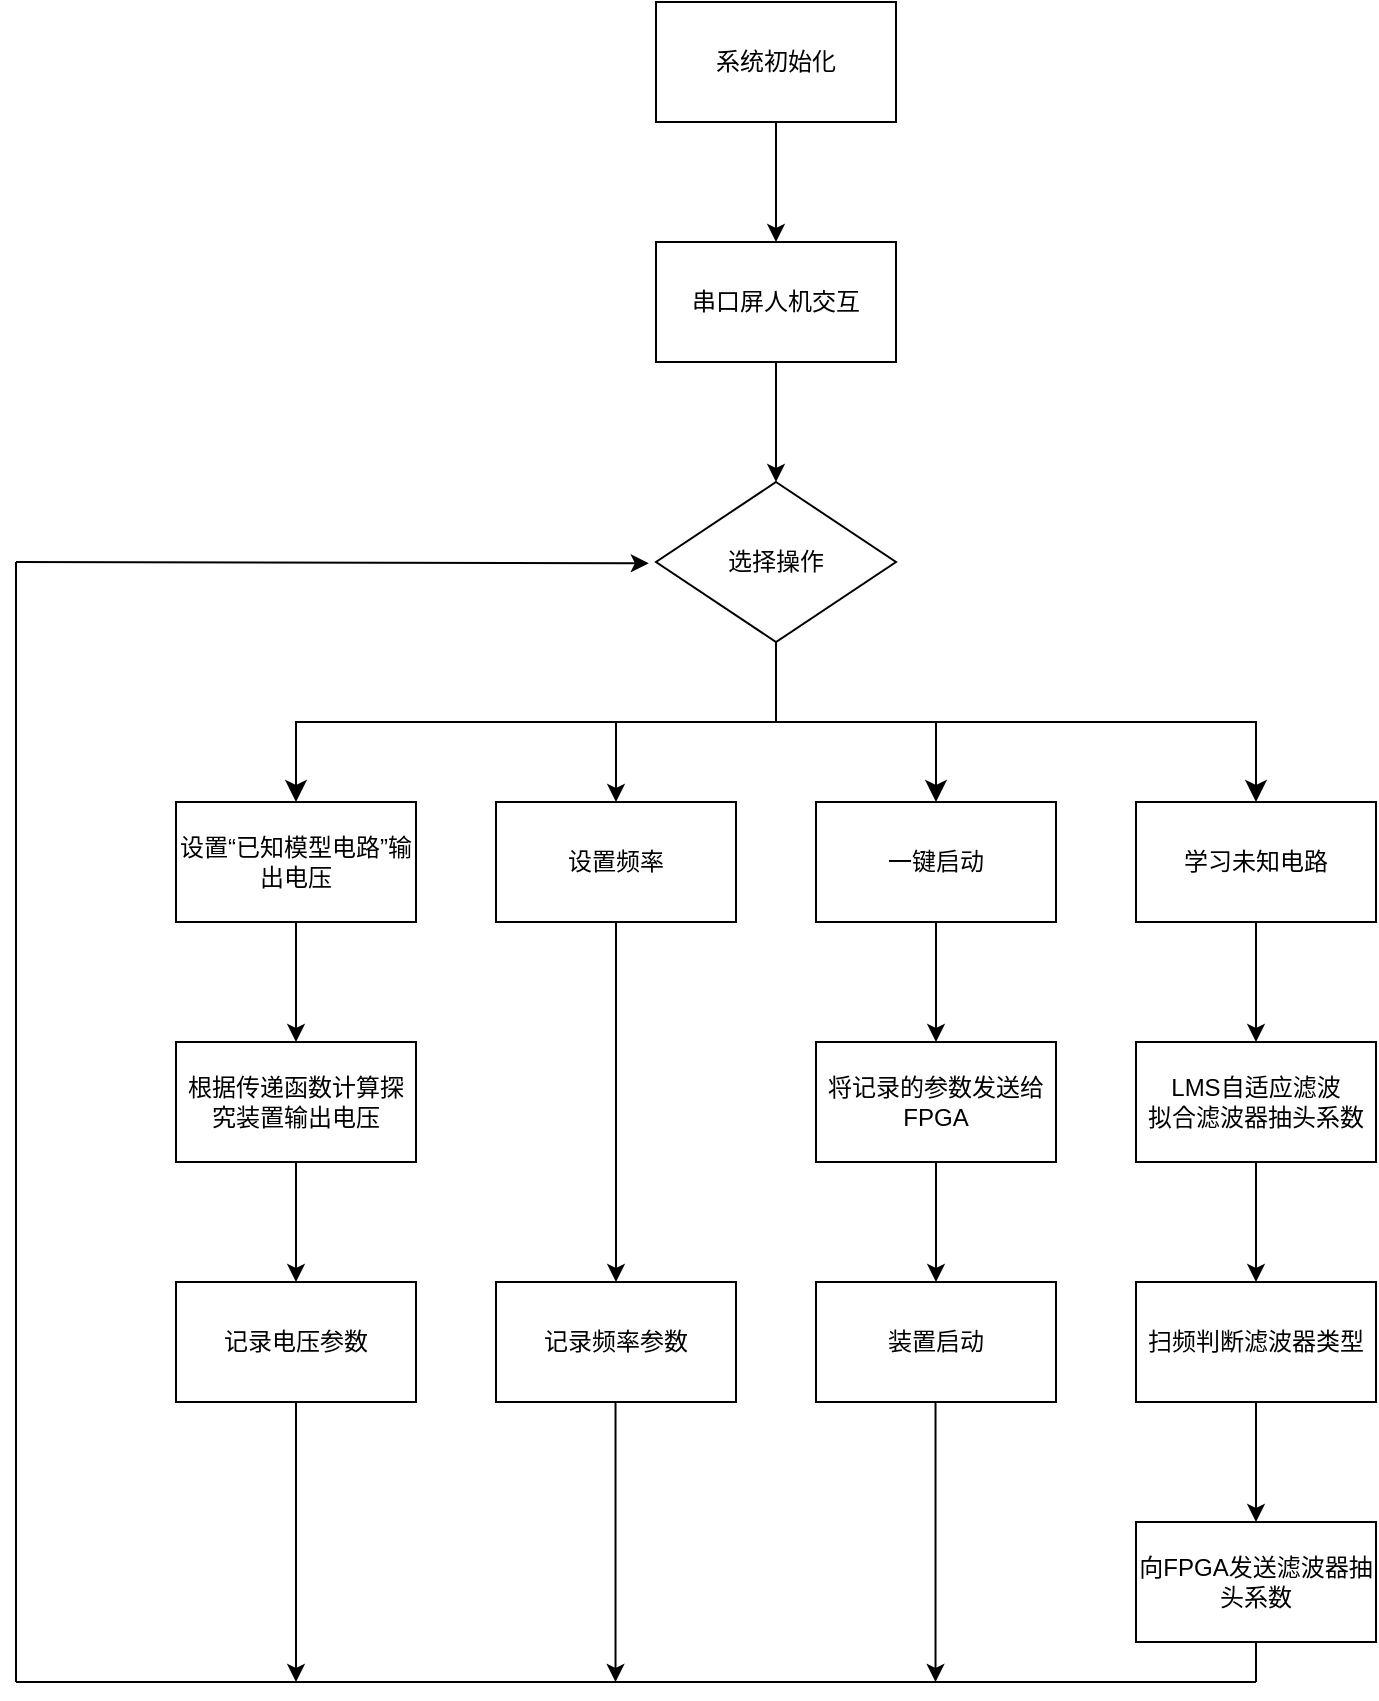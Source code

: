 <mxfile version="28.0.7">
  <diagram name="第 1 页" id="OEPBsVr3ypO_MdgGfp47">
    <mxGraphModel dx="492" dy="271" grid="1" gridSize="10" guides="1" tooltips="1" connect="1" arrows="1" fold="1" page="1" pageScale="1" pageWidth="827" pageHeight="1169" math="0" shadow="0">
      <root>
        <mxCell id="0" />
        <mxCell id="1" parent="0" />
        <mxCell id="OJe_ocfKn3PKKARjiKHv-3" value="" style="edgeStyle=orthogonalEdgeStyle;rounded=0;orthogonalLoop=1;jettySize=auto;html=1;" parent="1" source="OJe_ocfKn3PKKARjiKHv-1" target="OJe_ocfKn3PKKARjiKHv-2" edge="1">
          <mxGeometry relative="1" as="geometry" />
        </mxCell>
        <mxCell id="OJe_ocfKn3PKKARjiKHv-1" value="系统初始化" style="rounded=0;whiteSpace=wrap;html=1;" parent="1" vertex="1">
          <mxGeometry x="360" y="120" width="120" height="60" as="geometry" />
        </mxCell>
        <mxCell id="OJe_ocfKn3PKKARjiKHv-5" value="" style="edgeStyle=orthogonalEdgeStyle;rounded=0;orthogonalLoop=1;jettySize=auto;html=1;" parent="1" source="OJe_ocfKn3PKKARjiKHv-2" target="OJe_ocfKn3PKKARjiKHv-4" edge="1">
          <mxGeometry relative="1" as="geometry" />
        </mxCell>
        <mxCell id="OJe_ocfKn3PKKARjiKHv-2" value="串口屏人机交互" style="whiteSpace=wrap;html=1;rounded=0;" parent="1" vertex="1">
          <mxGeometry x="360" y="240" width="120" height="60" as="geometry" />
        </mxCell>
        <mxCell id="OJe_ocfKn3PKKARjiKHv-7" value="" style="edgeStyle=orthogonalEdgeStyle;rounded=0;orthogonalLoop=1;jettySize=auto;html=1;" parent="1" source="OJe_ocfKn3PKKARjiKHv-4" target="OJe_ocfKn3PKKARjiKHv-6" edge="1">
          <mxGeometry relative="1" as="geometry" />
        </mxCell>
        <mxCell id="OJe_ocfKn3PKKARjiKHv-4" value="选择操作" style="rhombus;whiteSpace=wrap;html=1;rounded=0;" parent="1" vertex="1">
          <mxGeometry x="360" y="360" width="120" height="80" as="geometry" />
        </mxCell>
        <mxCell id="OJe_ocfKn3PKKARjiKHv-19" value="" style="edgeStyle=orthogonalEdgeStyle;rounded=0;orthogonalLoop=1;jettySize=auto;html=1;" parent="1" source="OJe_ocfKn3PKKARjiKHv-6" target="OJe_ocfKn3PKKARjiKHv-18" edge="1">
          <mxGeometry relative="1" as="geometry" />
        </mxCell>
        <mxCell id="OJe_ocfKn3PKKARjiKHv-6" value="设置频率" style="whiteSpace=wrap;html=1;rounded=0;" parent="1" vertex="1">
          <mxGeometry x="280" y="520" width="120" height="60" as="geometry" />
        </mxCell>
        <mxCell id="OJe_ocfKn3PKKARjiKHv-8" value="" style="edgeStyle=segmentEdgeStyle;endArrow=classic;html=1;curved=0;rounded=0;endSize=8;startSize=8;entryX=0.5;entryY=0;entryDx=0;entryDy=0;" parent="1" target="OJe_ocfKn3PKKARjiKHv-9" edge="1">
          <mxGeometry width="50" height="50" relative="1" as="geometry">
            <mxPoint x="420" y="480" as="sourcePoint" />
            <mxPoint x="600" y="520" as="targetPoint" />
          </mxGeometry>
        </mxCell>
        <mxCell id="OJe_ocfKn3PKKARjiKHv-21" value="" style="edgeStyle=orthogonalEdgeStyle;rounded=0;orthogonalLoop=1;jettySize=auto;html=1;" parent="1" source="OJe_ocfKn3PKKARjiKHv-9" target="OJe_ocfKn3PKKARjiKHv-20" edge="1">
          <mxGeometry relative="1" as="geometry" />
        </mxCell>
        <mxCell id="OJe_ocfKn3PKKARjiKHv-9" value="一键启动" style="whiteSpace=wrap;html=1;rounded=0;" parent="1" vertex="1">
          <mxGeometry x="440" y="520" width="120" height="60" as="geometry" />
        </mxCell>
        <mxCell id="OJe_ocfKn3PKKARjiKHv-15" value="" style="edgeStyle=orthogonalEdgeStyle;rounded=0;orthogonalLoop=1;jettySize=auto;html=1;" parent="1" source="OJe_ocfKn3PKKARjiKHv-10" target="OJe_ocfKn3PKKARjiKHv-14" edge="1">
          <mxGeometry relative="1" as="geometry" />
        </mxCell>
        <mxCell id="OJe_ocfKn3PKKARjiKHv-10" value="设置“已知模型电路”输出电压" style="whiteSpace=wrap;html=1;rounded=0;" parent="1" vertex="1">
          <mxGeometry x="120" y="520" width="120" height="60" as="geometry" />
        </mxCell>
        <mxCell id="OJe_ocfKn3PKKARjiKHv-11" value="" style="edgeStyle=segmentEdgeStyle;endArrow=classic;html=1;curved=0;rounded=0;endSize=8;startSize=8;entryX=0.5;entryY=0;entryDx=0;entryDy=0;" parent="1" target="OJe_ocfKn3PKKARjiKHv-10" edge="1">
          <mxGeometry width="50" height="50" relative="1" as="geometry">
            <mxPoint x="340" y="480" as="sourcePoint" />
            <mxPoint x="30" y="480" as="targetPoint" />
          </mxGeometry>
        </mxCell>
        <mxCell id="OJe_ocfKn3PKKARjiKHv-12" value="" style="edgeStyle=segmentEdgeStyle;endArrow=classic;html=1;curved=0;rounded=0;endSize=8;startSize=8;entryX=0.5;entryY=0;entryDx=0;entryDy=0;" parent="1" target="OJe_ocfKn3PKKARjiKHv-13" edge="1">
          <mxGeometry width="50" height="50" relative="1" as="geometry">
            <mxPoint x="500" y="480" as="sourcePoint" />
            <mxPoint x="640" y="520" as="targetPoint" />
          </mxGeometry>
        </mxCell>
        <mxCell id="OJe_ocfKn3PKKARjiKHv-25" value="" style="edgeStyle=orthogonalEdgeStyle;rounded=0;orthogonalLoop=1;jettySize=auto;html=1;" parent="1" source="OJe_ocfKn3PKKARjiKHv-13" target="OJe_ocfKn3PKKARjiKHv-24" edge="1">
          <mxGeometry relative="1" as="geometry" />
        </mxCell>
        <mxCell id="OJe_ocfKn3PKKARjiKHv-13" value="学习未知电路" style="whiteSpace=wrap;html=1;rounded=0;" parent="1" vertex="1">
          <mxGeometry x="600" y="520" width="120" height="60" as="geometry" />
        </mxCell>
        <mxCell id="OJe_ocfKn3PKKARjiKHv-17" value="" style="edgeStyle=orthogonalEdgeStyle;rounded=0;orthogonalLoop=1;jettySize=auto;html=1;" parent="1" source="OJe_ocfKn3PKKARjiKHv-14" target="OJe_ocfKn3PKKARjiKHv-16" edge="1">
          <mxGeometry relative="1" as="geometry" />
        </mxCell>
        <mxCell id="OJe_ocfKn3PKKARjiKHv-14" value="根据传递函数计算探究装置输出电压" style="whiteSpace=wrap;html=1;rounded=0;" parent="1" vertex="1">
          <mxGeometry x="120" y="640" width="120" height="60" as="geometry" />
        </mxCell>
        <mxCell id="OJe_ocfKn3PKKARjiKHv-16" value="记录电压参数" style="whiteSpace=wrap;html=1;rounded=0;" parent="1" vertex="1">
          <mxGeometry x="120" y="760" width="120" height="60" as="geometry" />
        </mxCell>
        <mxCell id="OJe_ocfKn3PKKARjiKHv-18" value="记录频率参数" style="whiteSpace=wrap;html=1;rounded=0;" parent="1" vertex="1">
          <mxGeometry x="280" y="760" width="120" height="60" as="geometry" />
        </mxCell>
        <mxCell id="OJe_ocfKn3PKKARjiKHv-23" value="" style="edgeStyle=orthogonalEdgeStyle;rounded=0;orthogonalLoop=1;jettySize=auto;html=1;" parent="1" source="OJe_ocfKn3PKKARjiKHv-20" target="OJe_ocfKn3PKKARjiKHv-22" edge="1">
          <mxGeometry relative="1" as="geometry" />
        </mxCell>
        <mxCell id="OJe_ocfKn3PKKARjiKHv-20" value="将记录的参数发送给FPGA" style="whiteSpace=wrap;html=1;rounded=0;" parent="1" vertex="1">
          <mxGeometry x="440" y="640" width="120" height="60" as="geometry" />
        </mxCell>
        <mxCell id="OJe_ocfKn3PKKARjiKHv-22" value="装置启动" style="whiteSpace=wrap;html=1;rounded=0;" parent="1" vertex="1">
          <mxGeometry x="440" y="760" width="120" height="60" as="geometry" />
        </mxCell>
        <mxCell id="OJe_ocfKn3PKKARjiKHv-27" value="" style="edgeStyle=orthogonalEdgeStyle;rounded=0;orthogonalLoop=1;jettySize=auto;html=1;" parent="1" source="OJe_ocfKn3PKKARjiKHv-24" target="OJe_ocfKn3PKKARjiKHv-26" edge="1">
          <mxGeometry relative="1" as="geometry" />
        </mxCell>
        <mxCell id="OJe_ocfKn3PKKARjiKHv-24" value="LMS自适应滤波&lt;div&gt;拟合滤波器抽头系数&lt;/div&gt;" style="whiteSpace=wrap;html=1;rounded=0;" parent="1" vertex="1">
          <mxGeometry x="600" y="640" width="120" height="60" as="geometry" />
        </mxCell>
        <mxCell id="OJe_ocfKn3PKKARjiKHv-29" value="" style="edgeStyle=orthogonalEdgeStyle;rounded=0;orthogonalLoop=1;jettySize=auto;html=1;" parent="1" source="OJe_ocfKn3PKKARjiKHv-26" target="OJe_ocfKn3PKKARjiKHv-28" edge="1">
          <mxGeometry relative="1" as="geometry" />
        </mxCell>
        <mxCell id="OJe_ocfKn3PKKARjiKHv-26" value="扫频判断滤波器类型" style="whiteSpace=wrap;html=1;rounded=0;" parent="1" vertex="1">
          <mxGeometry x="600" y="760" width="120" height="60" as="geometry" />
        </mxCell>
        <mxCell id="OJe_ocfKn3PKKARjiKHv-28" value="向FPGA发送滤波器抽头系数" style="whiteSpace=wrap;html=1;rounded=0;" parent="1" vertex="1">
          <mxGeometry x="600" y="880" width="120" height="60" as="geometry" />
        </mxCell>
        <mxCell id="fUTPPO7aK3-nl4fVsDvB-1" value="" style="endArrow=none;html=1;rounded=0;" edge="1" parent="1">
          <mxGeometry width="50" height="50" relative="1" as="geometry">
            <mxPoint x="40" y="960" as="sourcePoint" />
            <mxPoint x="660" y="960" as="targetPoint" />
          </mxGeometry>
        </mxCell>
        <mxCell id="fUTPPO7aK3-nl4fVsDvB-2" value="" style="endArrow=none;html=1;rounded=0;entryX=0.5;entryY=1;entryDx=0;entryDy=0;" edge="1" parent="1" target="OJe_ocfKn3PKKARjiKHv-28">
          <mxGeometry width="50" height="50" relative="1" as="geometry">
            <mxPoint x="660" y="960" as="sourcePoint" />
            <mxPoint x="490" y="920" as="targetPoint" />
          </mxGeometry>
        </mxCell>
        <mxCell id="fUTPPO7aK3-nl4fVsDvB-3" value="" style="endArrow=none;html=1;rounded=0;" edge="1" parent="1">
          <mxGeometry width="50" height="50" relative="1" as="geometry">
            <mxPoint x="40" y="960" as="sourcePoint" />
            <mxPoint x="40" y="400" as="targetPoint" />
          </mxGeometry>
        </mxCell>
        <mxCell id="fUTPPO7aK3-nl4fVsDvB-4" value="" style="endArrow=classic;html=1;rounded=0;entryX=-0.03;entryY=0.508;entryDx=0;entryDy=0;entryPerimeter=0;" edge="1" parent="1" target="OJe_ocfKn3PKKARjiKHv-4">
          <mxGeometry width="50" height="50" relative="1" as="geometry">
            <mxPoint x="40" y="400" as="sourcePoint" />
            <mxPoint x="240" y="375" as="targetPoint" />
          </mxGeometry>
        </mxCell>
        <mxCell id="fUTPPO7aK3-nl4fVsDvB-5" value="" style="endArrow=classic;html=1;rounded=0;exitX=0.5;exitY=1;exitDx=0;exitDy=0;" edge="1" parent="1" source="OJe_ocfKn3PKKARjiKHv-16">
          <mxGeometry width="50" height="50" relative="1" as="geometry">
            <mxPoint x="350" y="890" as="sourcePoint" />
            <mxPoint x="180" y="960" as="targetPoint" />
          </mxGeometry>
        </mxCell>
        <mxCell id="fUTPPO7aK3-nl4fVsDvB-6" value="" style="endArrow=classic;html=1;rounded=0;exitX=0.5;exitY=1;exitDx=0;exitDy=0;" edge="1" parent="1">
          <mxGeometry width="50" height="50" relative="1" as="geometry">
            <mxPoint x="339.76" y="820" as="sourcePoint" />
            <mxPoint x="339.76" y="960" as="targetPoint" />
          </mxGeometry>
        </mxCell>
        <mxCell id="fUTPPO7aK3-nl4fVsDvB-7" value="" style="endArrow=classic;html=1;rounded=0;exitX=0.5;exitY=1;exitDx=0;exitDy=0;" edge="1" parent="1">
          <mxGeometry width="50" height="50" relative="1" as="geometry">
            <mxPoint x="499.76" y="820" as="sourcePoint" />
            <mxPoint x="499.76" y="960" as="targetPoint" />
          </mxGeometry>
        </mxCell>
      </root>
    </mxGraphModel>
  </diagram>
</mxfile>
